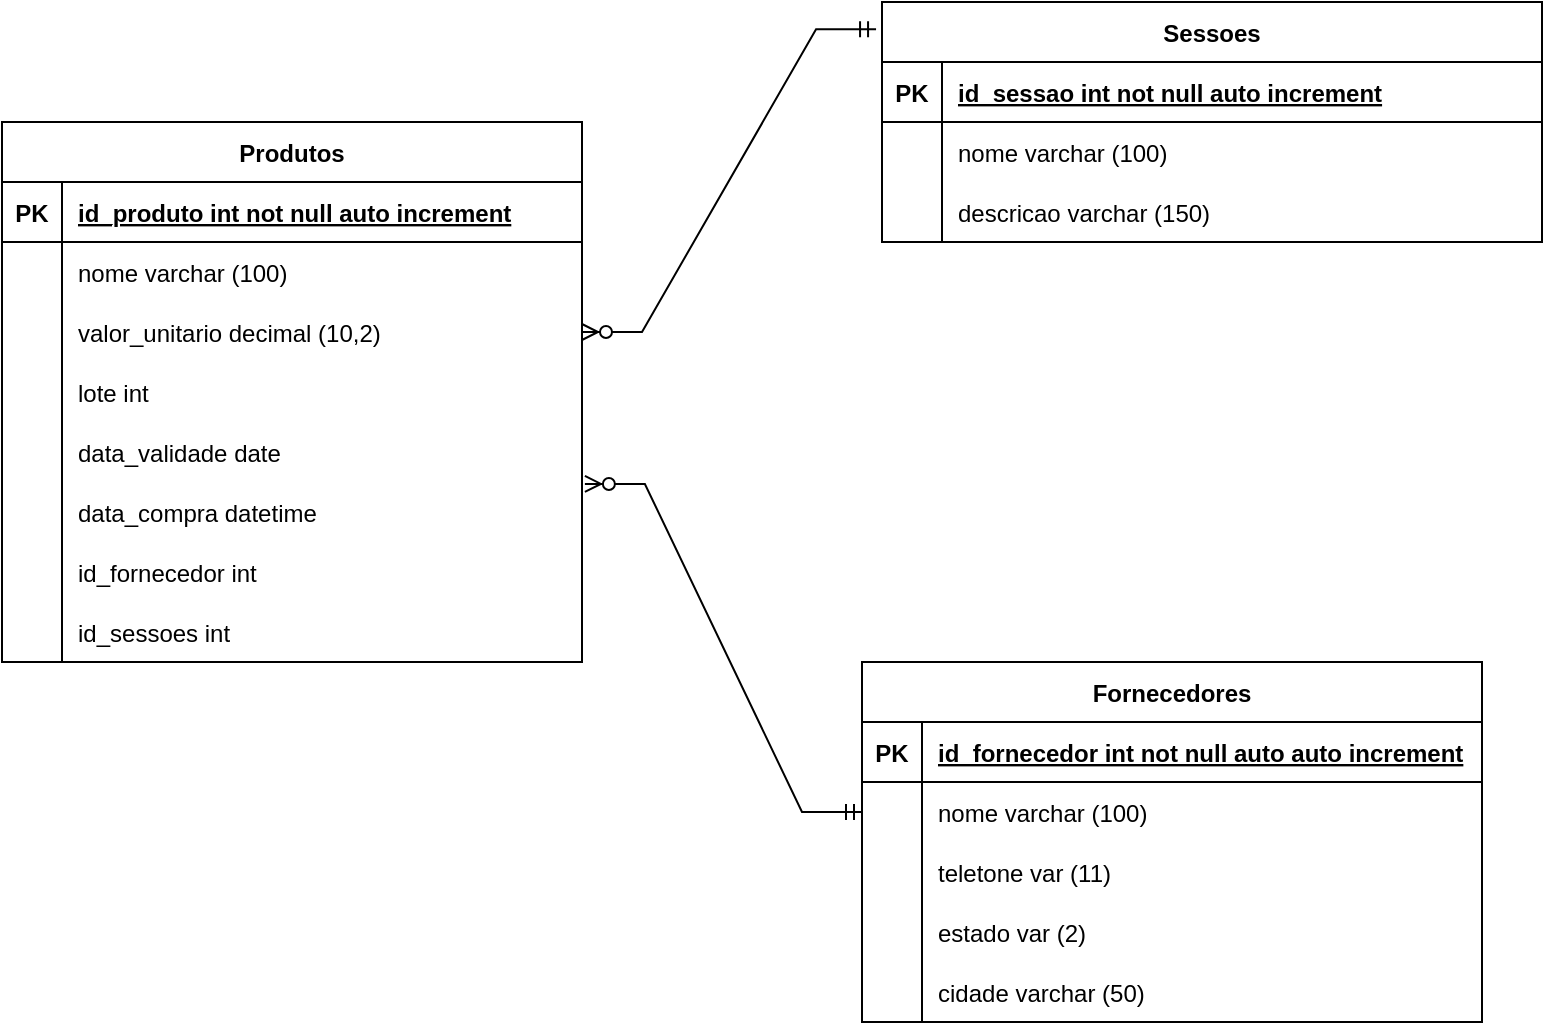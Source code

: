 <mxfile version="20.5.1" type="device"><diagram id="bVNSItWhRkM95BHvSv1P" name="Página-1"><mxGraphModel dx="1829" dy="706" grid="1" gridSize="10" guides="1" tooltips="1" connect="1" arrows="1" fold="1" page="1" pageScale="1" pageWidth="827" pageHeight="1169" math="0" shadow="0"><root><mxCell id="0"/><mxCell id="1" parent="0"/><mxCell id="cuPIz03z8p5TB7c_7HJd-1" value="Produtos" style="shape=table;startSize=30;container=1;collapsible=1;childLayout=tableLayout;fixedRows=1;rowLines=0;fontStyle=1;align=center;resizeLast=1;" vertex="1" parent="1"><mxGeometry x="30" y="120" width="290" height="270" as="geometry"/></mxCell><mxCell id="cuPIz03z8p5TB7c_7HJd-2" value="" style="shape=tableRow;horizontal=0;startSize=0;swimlaneHead=0;swimlaneBody=0;fillColor=none;collapsible=0;dropTarget=0;points=[[0,0.5],[1,0.5]];portConstraint=eastwest;top=0;left=0;right=0;bottom=1;" vertex="1" parent="cuPIz03z8p5TB7c_7HJd-1"><mxGeometry y="30" width="290" height="30" as="geometry"/></mxCell><mxCell id="cuPIz03z8p5TB7c_7HJd-3" value="PK" style="shape=partialRectangle;connectable=0;fillColor=none;top=0;left=0;bottom=0;right=0;fontStyle=1;overflow=hidden;" vertex="1" parent="cuPIz03z8p5TB7c_7HJd-2"><mxGeometry width="30" height="30" as="geometry"><mxRectangle width="30" height="30" as="alternateBounds"/></mxGeometry></mxCell><mxCell id="cuPIz03z8p5TB7c_7HJd-4" value="id_produto int not null auto increment" style="shape=partialRectangle;connectable=0;fillColor=none;top=0;left=0;bottom=0;right=0;align=left;spacingLeft=6;fontStyle=5;overflow=hidden;" vertex="1" parent="cuPIz03z8p5TB7c_7HJd-2"><mxGeometry x="30" width="260" height="30" as="geometry"><mxRectangle width="260" height="30" as="alternateBounds"/></mxGeometry></mxCell><mxCell id="cuPIz03z8p5TB7c_7HJd-5" value="" style="shape=tableRow;horizontal=0;startSize=0;swimlaneHead=0;swimlaneBody=0;fillColor=none;collapsible=0;dropTarget=0;points=[[0,0.5],[1,0.5]];portConstraint=eastwest;top=0;left=0;right=0;bottom=0;" vertex="1" parent="cuPIz03z8p5TB7c_7HJd-1"><mxGeometry y="60" width="290" height="30" as="geometry"/></mxCell><mxCell id="cuPIz03z8p5TB7c_7HJd-6" value="" style="shape=partialRectangle;connectable=0;fillColor=none;top=0;left=0;bottom=0;right=0;editable=1;overflow=hidden;" vertex="1" parent="cuPIz03z8p5TB7c_7HJd-5"><mxGeometry width="30" height="30" as="geometry"><mxRectangle width="30" height="30" as="alternateBounds"/></mxGeometry></mxCell><mxCell id="cuPIz03z8p5TB7c_7HJd-7" value="nome varchar (100)" style="shape=partialRectangle;connectable=0;fillColor=none;top=0;left=0;bottom=0;right=0;align=left;spacingLeft=6;overflow=hidden;" vertex="1" parent="cuPIz03z8p5TB7c_7HJd-5"><mxGeometry x="30" width="260" height="30" as="geometry"><mxRectangle width="260" height="30" as="alternateBounds"/></mxGeometry></mxCell><mxCell id="cuPIz03z8p5TB7c_7HJd-71" value="" style="shape=tableRow;horizontal=0;startSize=0;swimlaneHead=0;swimlaneBody=0;fillColor=none;collapsible=0;dropTarget=0;points=[[0,0.5],[1,0.5]];portConstraint=eastwest;top=0;left=0;right=0;bottom=0;" vertex="1" parent="cuPIz03z8p5TB7c_7HJd-1"><mxGeometry y="90" width="290" height="30" as="geometry"/></mxCell><mxCell id="cuPIz03z8p5TB7c_7HJd-72" value="" style="shape=partialRectangle;connectable=0;fillColor=none;top=0;left=0;bottom=0;right=0;editable=1;overflow=hidden;" vertex="1" parent="cuPIz03z8p5TB7c_7HJd-71"><mxGeometry width="30" height="30" as="geometry"><mxRectangle width="30" height="30" as="alternateBounds"/></mxGeometry></mxCell><mxCell id="cuPIz03z8p5TB7c_7HJd-73" value="valor_unitario decimal (10,2)" style="shape=partialRectangle;connectable=0;fillColor=none;top=0;left=0;bottom=0;right=0;align=left;spacingLeft=6;overflow=hidden;" vertex="1" parent="cuPIz03z8p5TB7c_7HJd-71"><mxGeometry x="30" width="260" height="30" as="geometry"><mxRectangle width="260" height="30" as="alternateBounds"/></mxGeometry></mxCell><mxCell id="cuPIz03z8p5TB7c_7HJd-8" value="" style="shape=tableRow;horizontal=0;startSize=0;swimlaneHead=0;swimlaneBody=0;fillColor=none;collapsible=0;dropTarget=0;points=[[0,0.5],[1,0.5]];portConstraint=eastwest;top=0;left=0;right=0;bottom=0;" vertex="1" parent="cuPIz03z8p5TB7c_7HJd-1"><mxGeometry y="120" width="290" height="30" as="geometry"/></mxCell><mxCell id="cuPIz03z8p5TB7c_7HJd-9" value="" style="shape=partialRectangle;connectable=0;fillColor=none;top=0;left=0;bottom=0;right=0;editable=1;overflow=hidden;" vertex="1" parent="cuPIz03z8p5TB7c_7HJd-8"><mxGeometry width="30" height="30" as="geometry"><mxRectangle width="30" height="30" as="alternateBounds"/></mxGeometry></mxCell><mxCell id="cuPIz03z8p5TB7c_7HJd-10" value="lote int" style="shape=partialRectangle;connectable=0;fillColor=none;top=0;left=0;bottom=0;right=0;align=left;spacingLeft=6;overflow=hidden;" vertex="1" parent="cuPIz03z8p5TB7c_7HJd-8"><mxGeometry x="30" width="260" height="30" as="geometry"><mxRectangle width="260" height="30" as="alternateBounds"/></mxGeometry></mxCell><mxCell id="cuPIz03z8p5TB7c_7HJd-59" value="" style="shape=tableRow;horizontal=0;startSize=0;swimlaneHead=0;swimlaneBody=0;fillColor=none;collapsible=0;dropTarget=0;points=[[0,0.5],[1,0.5]];portConstraint=eastwest;top=0;left=0;right=0;bottom=0;" vertex="1" parent="cuPIz03z8p5TB7c_7HJd-1"><mxGeometry y="150" width="290" height="30" as="geometry"/></mxCell><mxCell id="cuPIz03z8p5TB7c_7HJd-60" value="" style="shape=partialRectangle;connectable=0;fillColor=none;top=0;left=0;bottom=0;right=0;editable=1;overflow=hidden;" vertex="1" parent="cuPIz03z8p5TB7c_7HJd-59"><mxGeometry width="30" height="30" as="geometry"><mxRectangle width="30" height="30" as="alternateBounds"/></mxGeometry></mxCell><mxCell id="cuPIz03z8p5TB7c_7HJd-61" value="data_validade date" style="shape=partialRectangle;connectable=0;fillColor=none;top=0;left=0;bottom=0;right=0;align=left;spacingLeft=6;overflow=hidden;" vertex="1" parent="cuPIz03z8p5TB7c_7HJd-59"><mxGeometry x="30" width="260" height="30" as="geometry"><mxRectangle width="260" height="30" as="alternateBounds"/></mxGeometry></mxCell><mxCell id="cuPIz03z8p5TB7c_7HJd-74" value="" style="shape=tableRow;horizontal=0;startSize=0;swimlaneHead=0;swimlaneBody=0;fillColor=none;collapsible=0;dropTarget=0;points=[[0,0.5],[1,0.5]];portConstraint=eastwest;top=0;left=0;right=0;bottom=0;" vertex="1" parent="cuPIz03z8p5TB7c_7HJd-1"><mxGeometry y="180" width="290" height="30" as="geometry"/></mxCell><mxCell id="cuPIz03z8p5TB7c_7HJd-75" value="" style="shape=partialRectangle;connectable=0;fillColor=none;top=0;left=0;bottom=0;right=0;editable=1;overflow=hidden;" vertex="1" parent="cuPIz03z8p5TB7c_7HJd-74"><mxGeometry width="30" height="30" as="geometry"><mxRectangle width="30" height="30" as="alternateBounds"/></mxGeometry></mxCell><mxCell id="cuPIz03z8p5TB7c_7HJd-76" value="data_compra datetime" style="shape=partialRectangle;connectable=0;fillColor=none;top=0;left=0;bottom=0;right=0;align=left;spacingLeft=6;overflow=hidden;" vertex="1" parent="cuPIz03z8p5TB7c_7HJd-74"><mxGeometry x="30" width="260" height="30" as="geometry"><mxRectangle width="260" height="30" as="alternateBounds"/></mxGeometry></mxCell><mxCell id="cuPIz03z8p5TB7c_7HJd-56" value="" style="shape=tableRow;horizontal=0;startSize=0;swimlaneHead=0;swimlaneBody=0;fillColor=none;collapsible=0;dropTarget=0;points=[[0,0.5],[1,0.5]];portConstraint=eastwest;top=0;left=0;right=0;bottom=0;" vertex="1" parent="cuPIz03z8p5TB7c_7HJd-1"><mxGeometry y="210" width="290" height="30" as="geometry"/></mxCell><mxCell id="cuPIz03z8p5TB7c_7HJd-57" value="" style="shape=partialRectangle;connectable=0;fillColor=none;top=0;left=0;bottom=0;right=0;editable=1;overflow=hidden;" vertex="1" parent="cuPIz03z8p5TB7c_7HJd-56"><mxGeometry width="30" height="30" as="geometry"><mxRectangle width="30" height="30" as="alternateBounds"/></mxGeometry></mxCell><mxCell id="cuPIz03z8p5TB7c_7HJd-58" value="id_fornecedor int" style="shape=partialRectangle;connectable=0;fillColor=none;top=0;left=0;bottom=0;right=0;align=left;spacingLeft=6;overflow=hidden;" vertex="1" parent="cuPIz03z8p5TB7c_7HJd-56"><mxGeometry x="30" width="260" height="30" as="geometry"><mxRectangle width="260" height="30" as="alternateBounds"/></mxGeometry></mxCell><mxCell id="cuPIz03z8p5TB7c_7HJd-62" value="" style="shape=tableRow;horizontal=0;startSize=0;swimlaneHead=0;swimlaneBody=0;fillColor=none;collapsible=0;dropTarget=0;points=[[0,0.5],[1,0.5]];portConstraint=eastwest;top=0;left=0;right=0;bottom=0;" vertex="1" parent="cuPIz03z8p5TB7c_7HJd-1"><mxGeometry y="240" width="290" height="30" as="geometry"/></mxCell><mxCell id="cuPIz03z8p5TB7c_7HJd-63" value="" style="shape=partialRectangle;connectable=0;fillColor=none;top=0;left=0;bottom=0;right=0;editable=1;overflow=hidden;" vertex="1" parent="cuPIz03z8p5TB7c_7HJd-62"><mxGeometry width="30" height="30" as="geometry"><mxRectangle width="30" height="30" as="alternateBounds"/></mxGeometry></mxCell><mxCell id="cuPIz03z8p5TB7c_7HJd-64" value="id_sessoes int" style="shape=partialRectangle;connectable=0;fillColor=none;top=0;left=0;bottom=0;right=0;align=left;spacingLeft=6;overflow=hidden;" vertex="1" parent="cuPIz03z8p5TB7c_7HJd-62"><mxGeometry x="30" width="260" height="30" as="geometry"><mxRectangle width="260" height="30" as="alternateBounds"/></mxGeometry></mxCell><mxCell id="cuPIz03z8p5TB7c_7HJd-21" value="Fornecedores" style="shape=table;startSize=30;container=1;collapsible=1;childLayout=tableLayout;fixedRows=1;rowLines=0;fontStyle=1;align=center;resizeLast=1;" vertex="1" parent="1"><mxGeometry x="460" y="390" width="310" height="180" as="geometry"/></mxCell><mxCell id="cuPIz03z8p5TB7c_7HJd-22" value="" style="shape=tableRow;horizontal=0;startSize=0;swimlaneHead=0;swimlaneBody=0;fillColor=none;collapsible=0;dropTarget=0;points=[[0,0.5],[1,0.5]];portConstraint=eastwest;top=0;left=0;right=0;bottom=1;" vertex="1" parent="cuPIz03z8p5TB7c_7HJd-21"><mxGeometry y="30" width="310" height="30" as="geometry"/></mxCell><mxCell id="cuPIz03z8p5TB7c_7HJd-23" value="PK" style="shape=partialRectangle;connectable=0;fillColor=none;top=0;left=0;bottom=0;right=0;fontStyle=1;overflow=hidden;" vertex="1" parent="cuPIz03z8p5TB7c_7HJd-22"><mxGeometry width="30" height="30" as="geometry"><mxRectangle width="30" height="30" as="alternateBounds"/></mxGeometry></mxCell><mxCell id="cuPIz03z8p5TB7c_7HJd-24" value="id_fornecedor int not null auto auto increment" style="shape=partialRectangle;connectable=0;fillColor=none;top=0;left=0;bottom=0;right=0;align=left;spacingLeft=6;fontStyle=5;overflow=hidden;" vertex="1" parent="cuPIz03z8p5TB7c_7HJd-22"><mxGeometry x="30" width="280" height="30" as="geometry"><mxRectangle width="280" height="30" as="alternateBounds"/></mxGeometry></mxCell><mxCell id="cuPIz03z8p5TB7c_7HJd-25" value="" style="shape=tableRow;horizontal=0;startSize=0;swimlaneHead=0;swimlaneBody=0;fillColor=none;collapsible=0;dropTarget=0;points=[[0,0.5],[1,0.5]];portConstraint=eastwest;top=0;left=0;right=0;bottom=0;" vertex="1" parent="cuPIz03z8p5TB7c_7HJd-21"><mxGeometry y="60" width="310" height="30" as="geometry"/></mxCell><mxCell id="cuPIz03z8p5TB7c_7HJd-26" value="" style="shape=partialRectangle;connectable=0;fillColor=none;top=0;left=0;bottom=0;right=0;editable=1;overflow=hidden;" vertex="1" parent="cuPIz03z8p5TB7c_7HJd-25"><mxGeometry width="30" height="30" as="geometry"><mxRectangle width="30" height="30" as="alternateBounds"/></mxGeometry></mxCell><mxCell id="cuPIz03z8p5TB7c_7HJd-27" value="nome varchar (100)" style="shape=partialRectangle;connectable=0;fillColor=none;top=0;left=0;bottom=0;right=0;align=left;spacingLeft=6;overflow=hidden;" vertex="1" parent="cuPIz03z8p5TB7c_7HJd-25"><mxGeometry x="30" width="280" height="30" as="geometry"><mxRectangle width="280" height="30" as="alternateBounds"/></mxGeometry></mxCell><mxCell id="cuPIz03z8p5TB7c_7HJd-28" value="" style="shape=tableRow;horizontal=0;startSize=0;swimlaneHead=0;swimlaneBody=0;fillColor=none;collapsible=0;dropTarget=0;points=[[0,0.5],[1,0.5]];portConstraint=eastwest;top=0;left=0;right=0;bottom=0;" vertex="1" parent="cuPIz03z8p5TB7c_7HJd-21"><mxGeometry y="90" width="310" height="30" as="geometry"/></mxCell><mxCell id="cuPIz03z8p5TB7c_7HJd-29" value="" style="shape=partialRectangle;connectable=0;fillColor=none;top=0;left=0;bottom=0;right=0;editable=1;overflow=hidden;" vertex="1" parent="cuPIz03z8p5TB7c_7HJd-28"><mxGeometry width="30" height="30" as="geometry"><mxRectangle width="30" height="30" as="alternateBounds"/></mxGeometry></mxCell><mxCell id="cuPIz03z8p5TB7c_7HJd-30" value="teletone var (11)" style="shape=partialRectangle;connectable=0;fillColor=none;top=0;left=0;bottom=0;right=0;align=left;spacingLeft=6;overflow=hidden;" vertex="1" parent="cuPIz03z8p5TB7c_7HJd-28"><mxGeometry x="30" width="280" height="30" as="geometry"><mxRectangle width="280" height="30" as="alternateBounds"/></mxGeometry></mxCell><mxCell id="cuPIz03z8p5TB7c_7HJd-31" value="" style="shape=tableRow;horizontal=0;startSize=0;swimlaneHead=0;swimlaneBody=0;fillColor=none;collapsible=0;dropTarget=0;points=[[0,0.5],[1,0.5]];portConstraint=eastwest;top=0;left=0;right=0;bottom=0;" vertex="1" parent="cuPIz03z8p5TB7c_7HJd-21"><mxGeometry y="120" width="310" height="30" as="geometry"/></mxCell><mxCell id="cuPIz03z8p5TB7c_7HJd-32" value="" style="shape=partialRectangle;connectable=0;fillColor=none;top=0;left=0;bottom=0;right=0;editable=1;overflow=hidden;" vertex="1" parent="cuPIz03z8p5TB7c_7HJd-31"><mxGeometry width="30" height="30" as="geometry"><mxRectangle width="30" height="30" as="alternateBounds"/></mxGeometry></mxCell><mxCell id="cuPIz03z8p5TB7c_7HJd-33" value="estado var (2)" style="shape=partialRectangle;connectable=0;fillColor=none;top=0;left=0;bottom=0;right=0;align=left;spacingLeft=6;overflow=hidden;" vertex="1" parent="cuPIz03z8p5TB7c_7HJd-31"><mxGeometry x="30" width="280" height="30" as="geometry"><mxRectangle width="280" height="30" as="alternateBounds"/></mxGeometry></mxCell><mxCell id="cuPIz03z8p5TB7c_7HJd-91" value="" style="shape=tableRow;horizontal=0;startSize=0;swimlaneHead=0;swimlaneBody=0;fillColor=none;collapsible=0;dropTarget=0;points=[[0,0.5],[1,0.5]];portConstraint=eastwest;top=0;left=0;right=0;bottom=0;" vertex="1" parent="cuPIz03z8p5TB7c_7HJd-21"><mxGeometry y="150" width="310" height="30" as="geometry"/></mxCell><mxCell id="cuPIz03z8p5TB7c_7HJd-92" value="" style="shape=partialRectangle;connectable=0;fillColor=none;top=0;left=0;bottom=0;right=0;editable=1;overflow=hidden;" vertex="1" parent="cuPIz03z8p5TB7c_7HJd-91"><mxGeometry width="30" height="30" as="geometry"><mxRectangle width="30" height="30" as="alternateBounds"/></mxGeometry></mxCell><mxCell id="cuPIz03z8p5TB7c_7HJd-93" value="cidade varchar (50)" style="shape=partialRectangle;connectable=0;fillColor=none;top=0;left=0;bottom=0;right=0;align=left;spacingLeft=6;overflow=hidden;" vertex="1" parent="cuPIz03z8p5TB7c_7HJd-91"><mxGeometry x="30" width="280" height="30" as="geometry"><mxRectangle width="280" height="30" as="alternateBounds"/></mxGeometry></mxCell><mxCell id="cuPIz03z8p5TB7c_7HJd-37" value="Sessoes" style="shape=table;startSize=30;container=1;collapsible=1;childLayout=tableLayout;fixedRows=1;rowLines=0;fontStyle=1;align=center;resizeLast=1;" vertex="1" parent="1"><mxGeometry x="470" y="60" width="330" height="120" as="geometry"/></mxCell><mxCell id="cuPIz03z8p5TB7c_7HJd-38" value="" style="shape=tableRow;horizontal=0;startSize=0;swimlaneHead=0;swimlaneBody=0;fillColor=none;collapsible=0;dropTarget=0;points=[[0,0.5],[1,0.5]];portConstraint=eastwest;top=0;left=0;right=0;bottom=1;" vertex="1" parent="cuPIz03z8p5TB7c_7HJd-37"><mxGeometry y="30" width="330" height="30" as="geometry"/></mxCell><mxCell id="cuPIz03z8p5TB7c_7HJd-39" value="PK" style="shape=partialRectangle;connectable=0;fillColor=none;top=0;left=0;bottom=0;right=0;fontStyle=1;overflow=hidden;" vertex="1" parent="cuPIz03z8p5TB7c_7HJd-38"><mxGeometry width="30" height="30" as="geometry"><mxRectangle width="30" height="30" as="alternateBounds"/></mxGeometry></mxCell><mxCell id="cuPIz03z8p5TB7c_7HJd-40" value="id_sessao int not null auto increment" style="shape=partialRectangle;connectable=0;fillColor=none;top=0;left=0;bottom=0;right=0;align=left;spacingLeft=6;fontStyle=5;overflow=hidden;" vertex="1" parent="cuPIz03z8p5TB7c_7HJd-38"><mxGeometry x="30" width="300" height="30" as="geometry"><mxRectangle width="300" height="30" as="alternateBounds"/></mxGeometry></mxCell><mxCell id="cuPIz03z8p5TB7c_7HJd-41" value="" style="shape=tableRow;horizontal=0;startSize=0;swimlaneHead=0;swimlaneBody=0;fillColor=none;collapsible=0;dropTarget=0;points=[[0,0.5],[1,0.5]];portConstraint=eastwest;top=0;left=0;right=0;bottom=0;" vertex="1" parent="cuPIz03z8p5TB7c_7HJd-37"><mxGeometry y="60" width="330" height="30" as="geometry"/></mxCell><mxCell id="cuPIz03z8p5TB7c_7HJd-42" value="" style="shape=partialRectangle;connectable=0;fillColor=none;top=0;left=0;bottom=0;right=0;editable=1;overflow=hidden;" vertex="1" parent="cuPIz03z8p5TB7c_7HJd-41"><mxGeometry width="30" height="30" as="geometry"><mxRectangle width="30" height="30" as="alternateBounds"/></mxGeometry></mxCell><mxCell id="cuPIz03z8p5TB7c_7HJd-43" value="nome varchar (100)" style="shape=partialRectangle;connectable=0;fillColor=none;top=0;left=0;bottom=0;right=0;align=left;spacingLeft=6;overflow=hidden;" vertex="1" parent="cuPIz03z8p5TB7c_7HJd-41"><mxGeometry x="30" width="300" height="30" as="geometry"><mxRectangle width="300" height="30" as="alternateBounds"/></mxGeometry></mxCell><mxCell id="cuPIz03z8p5TB7c_7HJd-44" value="" style="shape=tableRow;horizontal=0;startSize=0;swimlaneHead=0;swimlaneBody=0;fillColor=none;collapsible=0;dropTarget=0;points=[[0,0.5],[1,0.5]];portConstraint=eastwest;top=0;left=0;right=0;bottom=0;" vertex="1" parent="cuPIz03z8p5TB7c_7HJd-37"><mxGeometry y="90" width="330" height="30" as="geometry"/></mxCell><mxCell id="cuPIz03z8p5TB7c_7HJd-45" value="" style="shape=partialRectangle;connectable=0;fillColor=none;top=0;left=0;bottom=0;right=0;editable=1;overflow=hidden;" vertex="1" parent="cuPIz03z8p5TB7c_7HJd-44"><mxGeometry width="30" height="30" as="geometry"><mxRectangle width="30" height="30" as="alternateBounds"/></mxGeometry></mxCell><mxCell id="cuPIz03z8p5TB7c_7HJd-46" value="descricao varchar (150)" style="shape=partialRectangle;connectable=0;fillColor=none;top=0;left=0;bottom=0;right=0;align=left;spacingLeft=6;overflow=hidden;" vertex="1" parent="cuPIz03z8p5TB7c_7HJd-44"><mxGeometry x="30" width="300" height="30" as="geometry"><mxRectangle width="300" height="30" as="alternateBounds"/></mxGeometry></mxCell><mxCell id="cuPIz03z8p5TB7c_7HJd-68" value="" style="edgeStyle=entityRelationEdgeStyle;fontSize=12;html=1;endArrow=ERzeroToMany;startArrow=ERmandOne;rounded=0;exitX=-0.009;exitY=0.114;exitDx=0;exitDy=0;exitPerimeter=0;entryX=1;entryY=0.5;entryDx=0;entryDy=0;" edge="1" parent="1" source="cuPIz03z8p5TB7c_7HJd-37" target="cuPIz03z8p5TB7c_7HJd-71"><mxGeometry width="100" height="100" relative="1" as="geometry"><mxPoint x="490" y="400" as="sourcePoint"/><mxPoint x="590" y="300" as="targetPoint"/></mxGeometry></mxCell><mxCell id="cuPIz03z8p5TB7c_7HJd-70" value="" style="edgeStyle=entityRelationEdgeStyle;fontSize=12;html=1;endArrow=ERzeroToMany;startArrow=ERmandOne;rounded=0;exitX=0;exitY=0.5;exitDx=0;exitDy=0;entryX=1.005;entryY=0.033;entryDx=0;entryDy=0;entryPerimeter=0;" edge="1" parent="1" source="cuPIz03z8p5TB7c_7HJd-25" target="cuPIz03z8p5TB7c_7HJd-74"><mxGeometry width="100" height="100" relative="1" as="geometry"><mxPoint x="125" y="420" as="sourcePoint"/><mxPoint x="460" y="310" as="targetPoint"/></mxGeometry></mxCell></root></mxGraphModel></diagram></mxfile>